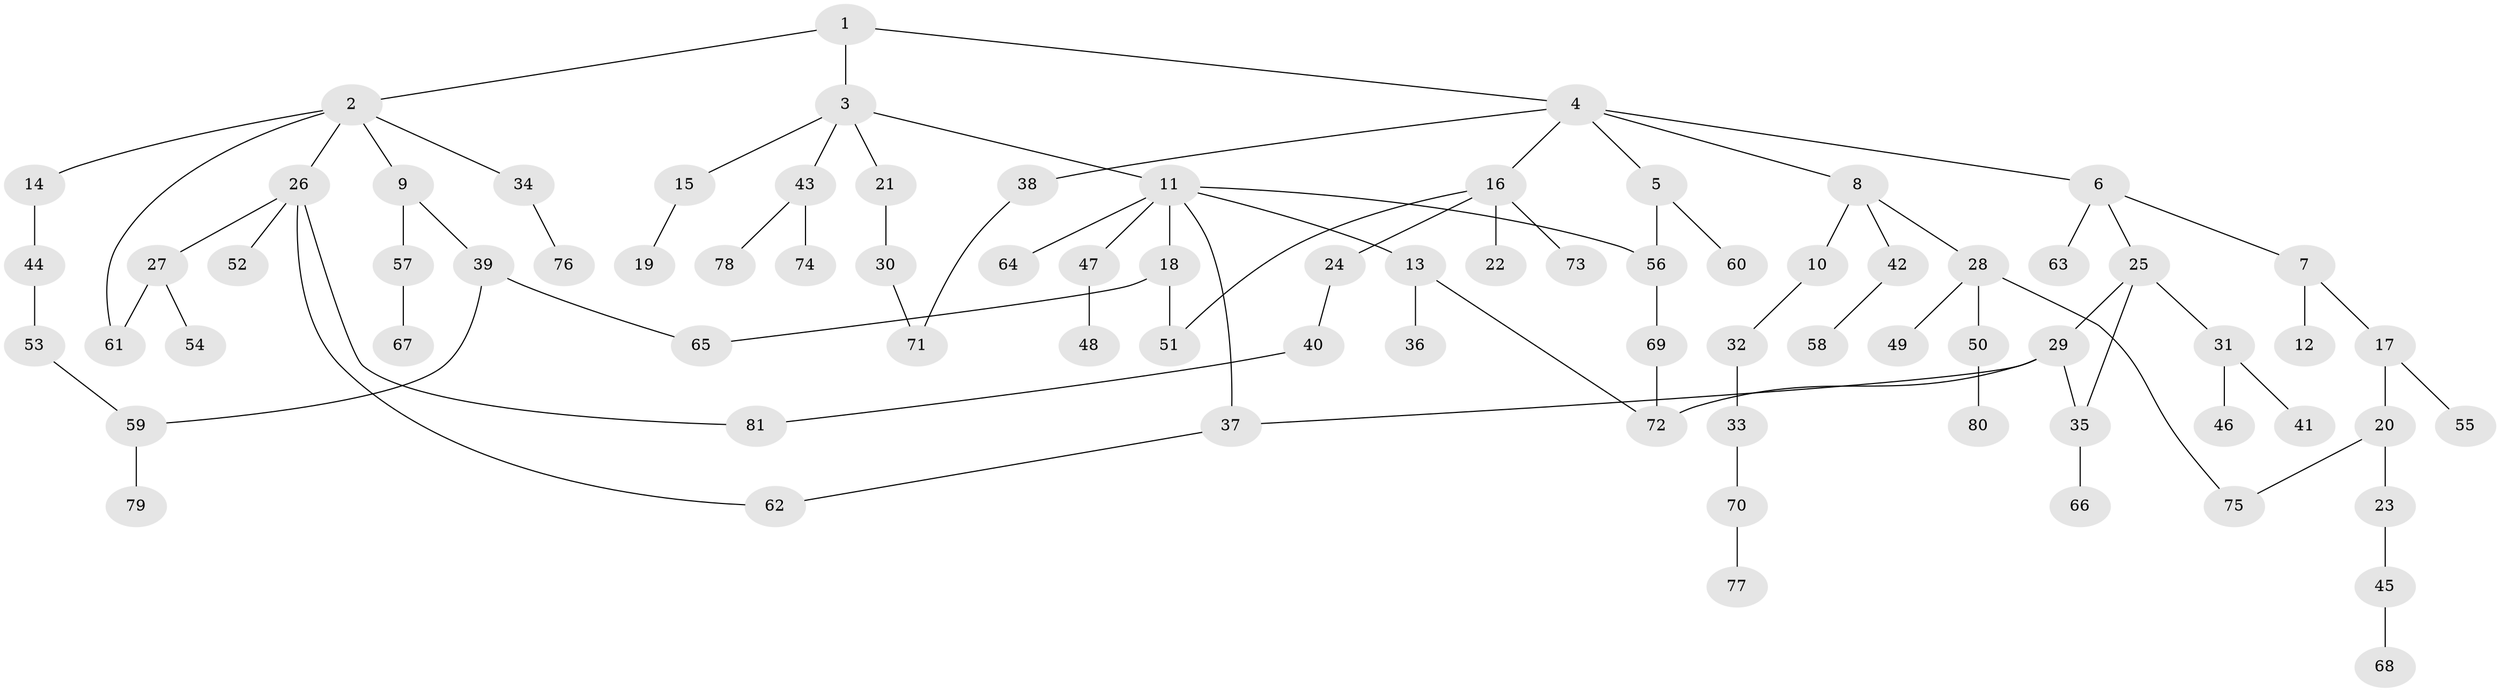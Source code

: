 // coarse degree distribution, {3: 0.15789473684210525, 6: 0.05263157894736842, 5: 0.03508771929824561, 2: 0.43859649122807015, 4: 0.08771929824561403, 1: 0.22807017543859648}
// Generated by graph-tools (version 1.1) at 2025/49/03/04/25 22:49:13]
// undirected, 81 vertices, 93 edges
graph export_dot {
  node [color=gray90,style=filled];
  1;
  2;
  3;
  4;
  5;
  6;
  7;
  8;
  9;
  10;
  11;
  12;
  13;
  14;
  15;
  16;
  17;
  18;
  19;
  20;
  21;
  22;
  23;
  24;
  25;
  26;
  27;
  28;
  29;
  30;
  31;
  32;
  33;
  34;
  35;
  36;
  37;
  38;
  39;
  40;
  41;
  42;
  43;
  44;
  45;
  46;
  47;
  48;
  49;
  50;
  51;
  52;
  53;
  54;
  55;
  56;
  57;
  58;
  59;
  60;
  61;
  62;
  63;
  64;
  65;
  66;
  67;
  68;
  69;
  70;
  71;
  72;
  73;
  74;
  75;
  76;
  77;
  78;
  79;
  80;
  81;
  1 -- 2;
  1 -- 3;
  1 -- 4;
  2 -- 9;
  2 -- 14;
  2 -- 26;
  2 -- 34;
  2 -- 61;
  3 -- 11;
  3 -- 15;
  3 -- 21;
  3 -- 43;
  4 -- 5;
  4 -- 6;
  4 -- 8;
  4 -- 16;
  4 -- 38;
  5 -- 60;
  5 -- 56;
  6 -- 7;
  6 -- 25;
  6 -- 63;
  7 -- 12;
  7 -- 17;
  8 -- 10;
  8 -- 28;
  8 -- 42;
  9 -- 39;
  9 -- 57;
  10 -- 32;
  11 -- 13;
  11 -- 18;
  11 -- 47;
  11 -- 56;
  11 -- 64;
  11 -- 37;
  13 -- 36;
  13 -- 72;
  14 -- 44;
  15 -- 19;
  16 -- 22;
  16 -- 24;
  16 -- 73;
  16 -- 51;
  17 -- 20;
  17 -- 55;
  18 -- 51;
  18 -- 65;
  20 -- 23;
  20 -- 75;
  21 -- 30;
  23 -- 45;
  24 -- 40;
  25 -- 29;
  25 -- 31;
  25 -- 35;
  26 -- 27;
  26 -- 52;
  26 -- 62;
  26 -- 81;
  27 -- 54;
  27 -- 61;
  28 -- 49;
  28 -- 50;
  28 -- 75;
  29 -- 37;
  29 -- 72;
  29 -- 35;
  30 -- 71;
  31 -- 41;
  31 -- 46;
  32 -- 33;
  33 -- 70;
  34 -- 76;
  35 -- 66;
  37 -- 62;
  38 -- 71;
  39 -- 59;
  39 -- 65;
  40 -- 81;
  42 -- 58;
  43 -- 74;
  43 -- 78;
  44 -- 53;
  45 -- 68;
  47 -- 48;
  50 -- 80;
  53 -- 59;
  56 -- 69;
  57 -- 67;
  59 -- 79;
  69 -- 72;
  70 -- 77;
}
